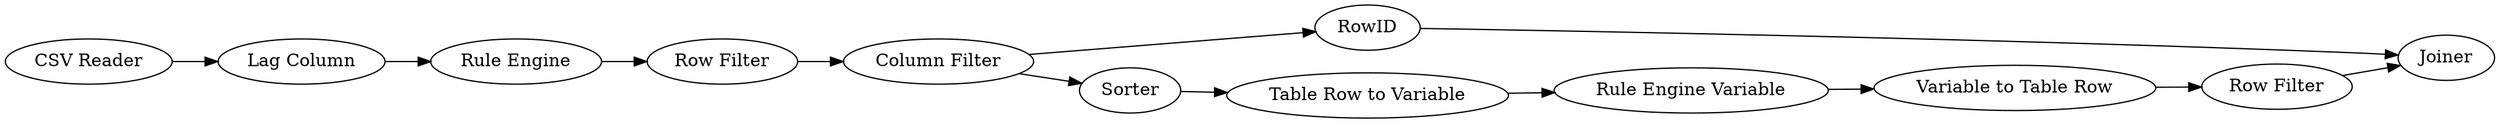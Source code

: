 digraph {
	10 -> 13
	7 -> 8
	4 -> 5
	1 -> 2
	8 -> 10
	5 -> 11
	3 -> 4
	5 -> 6
	11 -> 12
	2 -> 3
	6 -> 7
	13 -> 12
	5 [label="Column Filter"]
	13 [label="Row Filter"]
	1 [label="CSV Reader"]
	7 [label="Table Row to Variable"]
	11 [label=RowID]
	4 [label="Row Filter"]
	6 [label=Sorter]
	8 [label="Rule Engine Variable"]
	12 [label=Joiner]
	3 [label="Rule Engine"]
	2 [label="Lag Column"]
	10 [label="Variable to Table Row"]
	rankdir=LR
}
